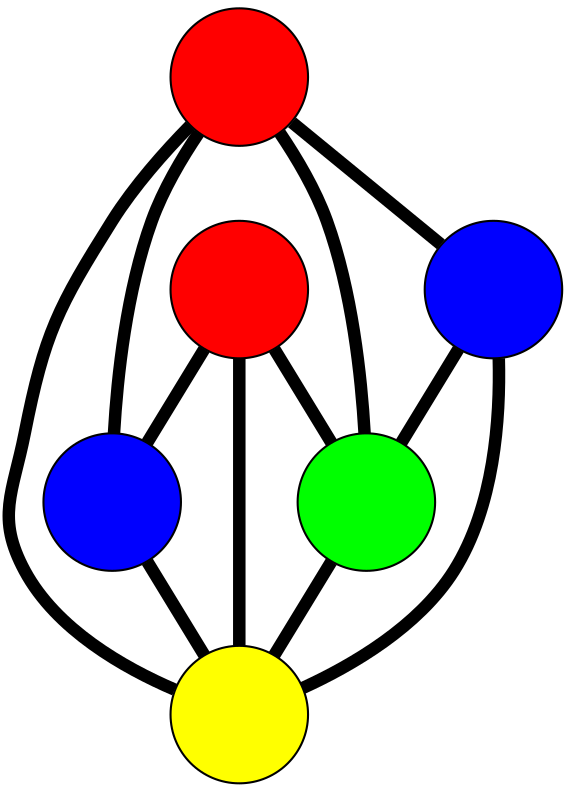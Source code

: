 graph G {
	graph [bb="-120.92,-164.09,120,146.23",
		overlap=false,
		sep=0.0,
		splines=true
	];
	node [color=black,
		fixedsize=true,
		fontname="Latin Modern Math",
		fontsize=42,
		height=.92,
		label="\N",
		penwidth=1,
		shape=circle,
		width=.92
	];
	edge [color=black,
		penwidth=6,
		style=bold
	];
	0	 [fillcolor=red,
		height=0.91667,
		label="",
		pos="-87.923,-31.101",
		style=filled,
		width=0.91667];
	2	 [fillcolor=blue,
		height=0.91667,
		label="",
		pos="-18.687,-131.09",
		style=filled,
		width=0.91667];
	0 -- 2	 [pos="-69.004,-58.423 -59.235,-72.531 -47.349,-89.695 -37.583,-103.8"];
	3	 [fillcolor=blue,
		height=0.91667,
		label="",
		pos="-56.775,113.23",
		style=filled,
		width=0.91667];
	0 -- 3	 [pos="-80.933,1.2894 -75.803,25.06 -68.866,57.203 -63.742,80.948"];
	4	 [fillcolor=green,
		height=0.91667,
		label="",
		pos="75.197,-54.421",
		style=filled,
		width=0.91667];
	0 -- 4	 [pos="-54.913,-35.82 -26.52,-39.88 14.217,-45.703 42.515,-49.749"];
	5	 [fillcolor=yellow,
		height=0.91667,
		label="",
		pos="1.1899,11.422",
		style=filled,
		width=0.91667];
	0 -- 5	 [pos="-57.754,-16.705 -48.362,-12.223 -38.015,-7.2858 -28.646,-2.8151"];
	1	 [fillcolor=red,
		height=0.91667,
		label="",
		pos="86.997,91.957",
		style=filled,
		width=0.91667];
	1 -- 3	 [pos="54.013,96.837 30.634,100.3 -0.59974,104.92 -23.944,108.37"];
	1 -- 4	 [pos="84.32,58.741 82.388,34.786 79.793,2.5885 77.864,-21.337"];
	1 -- 5	 [pos="62.638,69.094 50.944,58.12 36.976,45.009 25.313,34.063"];
	2 -- 4	 [pos="6.9676,-110.14 20.215,-99.32 36.331,-86.159 49.574,-75.345"];
	2 -- 5	 [pos="-14.127,-98.393 -10.917,-75.384 -6.6375,-44.698 -3.4178,-21.614"];
	3 -- 5	 [pos="-40.319,84.329 -32.487,70.572 -23.144,54.162 -15.307,40.396"];
	4 -- 5	 [pos="50.142,-32.129 42.342,-25.19 33.749,-17.545 25.968,-10.623"];
}
